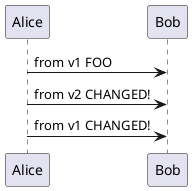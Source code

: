 {
  "sha1": "5slnxavw7psjlxt725jxlzwvl9ialjs",
  "insertion": {
    "when": "2024-05-30T20:48:20.798Z",
    "url": "http://wiki.plantuml.net/site/plantumlshell",
    "user": "plantuml@gmail.com"
  }
}
@startuml
'!preprocessorV2
!$myVar = "FOO"
!procedure $v1()
Alice -> Bob : from v1 $myVar
!endprocedure

!procedure $v2()
!$myVar = "CHANGED!"
Alice -> Bob : from v2 $myVar
!endprocedure

$v1()
$v2()
$v1()
@enduml
